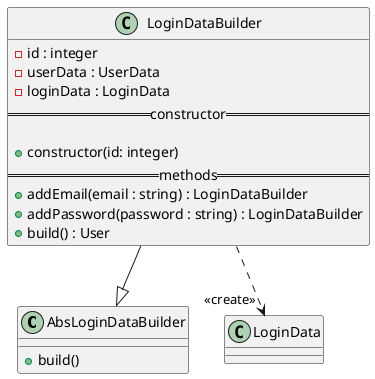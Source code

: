 @startuml Login Builder Diagram
class AbsLoginDataBuilder {
  + build()
}
class LoginDataBuilder {
  - id : integer
  - userData : UserData
  - loginData : LoginData
  == constructor ==

  + constructor(id: integer)
  == methods ==
  + addEmail(email : string) : LoginDataBuilder
  + addPassword(password : string) : LoginDataBuilder
  + build() : User
}

LoginDataBuilder ..> "<<create>>" LoginData
LoginDataBuilder --|>  AbsLoginDataBuilder
@enduml
